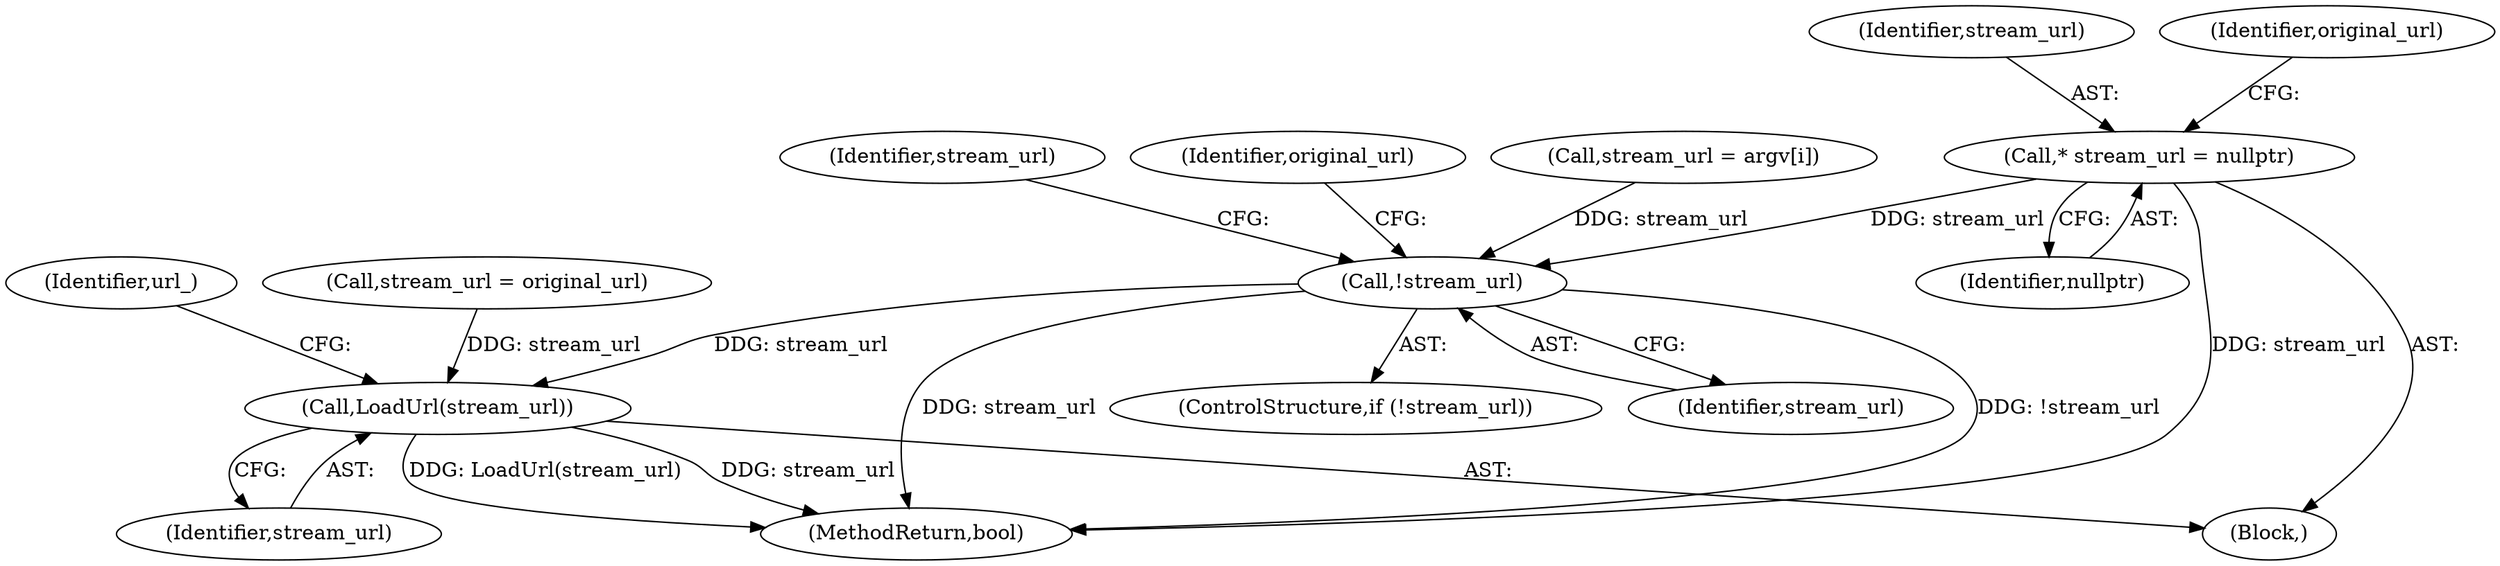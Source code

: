 digraph "0_Chrome_fff450abc4e2fb330ba700547a8e6a7b0fb90a6e@pointer" {
"1000192" [label="(Call,* stream_url = nullptr)"];
"1000301" [label="(Call,!stream_url)"];
"1000311" [label="(Call,LoadUrl(stream_url))"];
"1000303" [label="(Call,stream_url = original_url)"];
"1000300" [label="(ControlStructure,if (!stream_url))"];
"1000194" [label="(Identifier,nullptr)"];
"1000304" [label="(Identifier,stream_url)"];
"1000308" [label="(Identifier,original_url)"];
"1000240" [label="(Call,stream_url = argv[i])"];
"1000193" [label="(Identifier,stream_url)"];
"1000312" [label="(Identifier,stream_url)"];
"1000197" [label="(Identifier,original_url)"];
"1000107" [label="(Block,)"];
"1000192" [label="(Call,* stream_url = nullptr)"];
"1000302" [label="(Identifier,stream_url)"];
"1000311" [label="(Call,LoadUrl(stream_url))"];
"1000301" [label="(Call,!stream_url)"];
"1000314" [label="(Identifier,url_)"];
"1000320" [label="(MethodReturn,bool)"];
"1000192" -> "1000107"  [label="AST: "];
"1000192" -> "1000194"  [label="CFG: "];
"1000193" -> "1000192"  [label="AST: "];
"1000194" -> "1000192"  [label="AST: "];
"1000197" -> "1000192"  [label="CFG: "];
"1000192" -> "1000320"  [label="DDG: stream_url"];
"1000192" -> "1000301"  [label="DDG: stream_url"];
"1000301" -> "1000300"  [label="AST: "];
"1000301" -> "1000302"  [label="CFG: "];
"1000302" -> "1000301"  [label="AST: "];
"1000304" -> "1000301"  [label="CFG: "];
"1000308" -> "1000301"  [label="CFG: "];
"1000301" -> "1000320"  [label="DDG: stream_url"];
"1000301" -> "1000320"  [label="DDG: !stream_url"];
"1000240" -> "1000301"  [label="DDG: stream_url"];
"1000301" -> "1000311"  [label="DDG: stream_url"];
"1000311" -> "1000107"  [label="AST: "];
"1000311" -> "1000312"  [label="CFG: "];
"1000312" -> "1000311"  [label="AST: "];
"1000314" -> "1000311"  [label="CFG: "];
"1000311" -> "1000320"  [label="DDG: stream_url"];
"1000311" -> "1000320"  [label="DDG: LoadUrl(stream_url)"];
"1000303" -> "1000311"  [label="DDG: stream_url"];
}
